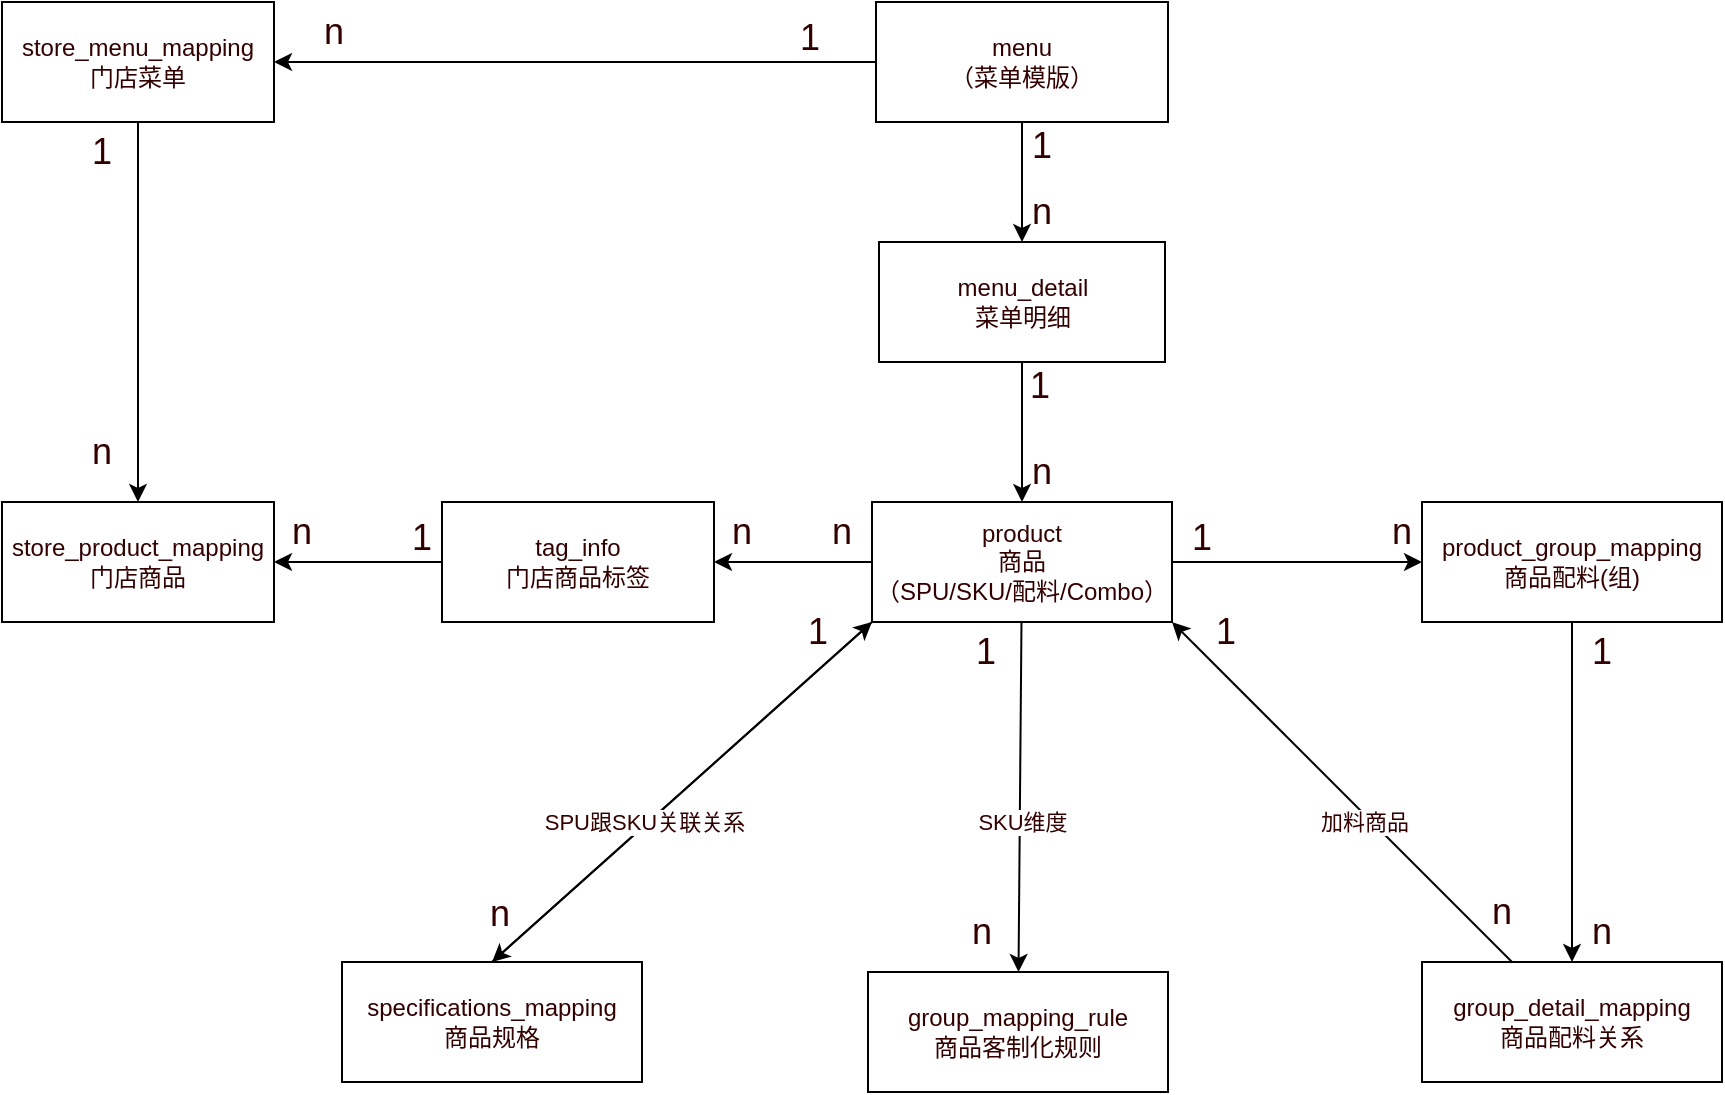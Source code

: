 <mxfile version="24.2.5" type="device">
  <diagram name="第 1 页" id="oBcrGgGN7dQUP7f7lFZE">
    <mxGraphModel dx="1026" dy="658" grid="1" gridSize="10" guides="1" tooltips="1" connect="1" arrows="1" fold="1" page="1" pageScale="1" pageWidth="827" pageHeight="1169" math="0" shadow="0">
      <root>
        <mxCell id="0" />
        <mxCell id="1" parent="0" />
        <mxCell id="vduWpeHvAfFRUZzbFIXc-14" style="rounded=0;orthogonalLoop=1;jettySize=auto;html=1;exitX=0;exitY=1;exitDx=0;exitDy=0;entryX=0.5;entryY=0;entryDx=0;entryDy=0;fontColor=#330000;" parent="1" source="vduWpeHvAfFRUZzbFIXc-1" target="vduWpeHvAfFRUZzbFIXc-10" edge="1">
          <mxGeometry relative="1" as="geometry">
            <mxPoint x="339.634" y="525" as="targetPoint" />
          </mxGeometry>
        </mxCell>
        <mxCell id="vduWpeHvAfFRUZzbFIXc-15" style="rounded=0;orthogonalLoop=1;jettySize=auto;html=1;fontColor=#330000;" parent="1" source="vduWpeHvAfFRUZzbFIXc-1" target="vduWpeHvAfFRUZzbFIXc-11" edge="1">
          <mxGeometry relative="1" as="geometry" />
        </mxCell>
        <mxCell id="vduWpeHvAfFRUZzbFIXc-16" value="SKU维度" style="edgeLabel;html=1;align=center;verticalAlign=middle;resizable=0;points=[];fontColor=#330000;" parent="vduWpeHvAfFRUZzbFIXc-15" vertex="1" connectable="0">
          <mxGeometry x="-0.209" y="2" relative="1" as="geometry">
            <mxPoint x="-1" y="31" as="offset" />
          </mxGeometry>
        </mxCell>
        <mxCell id="vduWpeHvAfFRUZzbFIXc-17" style="edgeStyle=orthogonalEdgeStyle;rounded=0;orthogonalLoop=1;jettySize=auto;html=1;entryX=0;entryY=0.5;entryDx=0;entryDy=0;fontColor=#330000;" parent="1" source="vduWpeHvAfFRUZzbFIXc-1" target="vduWpeHvAfFRUZzbFIXc-4" edge="1">
          <mxGeometry relative="1" as="geometry" />
        </mxCell>
        <mxCell id="vduWpeHvAfFRUZzbFIXc-33" style="edgeStyle=orthogonalEdgeStyle;rounded=0;orthogonalLoop=1;jettySize=auto;html=1;entryX=1;entryY=0.5;entryDx=0;entryDy=0;fontColor=#330000;" parent="1" source="vduWpeHvAfFRUZzbFIXc-1" target="vduWpeHvAfFRUZzbFIXc-32" edge="1">
          <mxGeometry relative="1" as="geometry" />
        </mxCell>
        <mxCell id="vduWpeHvAfFRUZzbFIXc-1" value="product&lt;div&gt;商品&lt;/div&gt;&lt;div&gt;（SPU/SKU/配料/Combo）&lt;/div&gt;" style="rounded=0;whiteSpace=wrap;html=1;fontColor=#330000;" parent="1" vertex="1">
          <mxGeometry x="525" y="290" width="150" height="60" as="geometry" />
        </mxCell>
        <mxCell id="vduWpeHvAfFRUZzbFIXc-18" style="edgeStyle=orthogonalEdgeStyle;rounded=0;orthogonalLoop=1;jettySize=auto;html=1;fontColor=#330000;" parent="1" source="vduWpeHvAfFRUZzbFIXc-2" target="vduWpeHvAfFRUZzbFIXc-9" edge="1">
          <mxGeometry relative="1" as="geometry" />
        </mxCell>
        <mxCell id="vduWpeHvAfFRUZzbFIXc-19" style="edgeStyle=orthogonalEdgeStyle;rounded=0;orthogonalLoop=1;jettySize=auto;html=1;entryX=0.5;entryY=0;entryDx=0;entryDy=0;fontColor=#330000;" parent="1" source="vduWpeHvAfFRUZzbFIXc-2" target="vduWpeHvAfFRUZzbFIXc-8" edge="1">
          <mxGeometry relative="1" as="geometry" />
        </mxCell>
        <mxCell id="vduWpeHvAfFRUZzbFIXc-2" value="menu&lt;div&gt;（菜单模版）&lt;/div&gt;" style="rounded=0;whiteSpace=wrap;html=1;fontColor=#330000;" parent="1" vertex="1">
          <mxGeometry x="527" y="40" width="146" height="60" as="geometry" />
        </mxCell>
        <mxCell id="vduWpeHvAfFRUZzbFIXc-24" style="edgeStyle=orthogonalEdgeStyle;rounded=0;orthogonalLoop=1;jettySize=auto;html=1;fontColor=#330000;" parent="1" source="vduWpeHvAfFRUZzbFIXc-4" target="vduWpeHvAfFRUZzbFIXc-23" edge="1">
          <mxGeometry relative="1" as="geometry" />
        </mxCell>
        <mxCell id="vduWpeHvAfFRUZzbFIXc-4" value="product_group_mapping&lt;div&gt;商品配料(组)&lt;/div&gt;" style="rounded=0;whiteSpace=wrap;html=1;fontColor=#330000;" parent="1" vertex="1">
          <mxGeometry x="800" y="290" width="150" height="60" as="geometry" />
        </mxCell>
        <mxCell id="vduWpeHvAfFRUZzbFIXc-20" style="rounded=0;orthogonalLoop=1;jettySize=auto;html=1;entryX=0.5;entryY=0;entryDx=0;entryDy=0;exitX=0.5;exitY=1;exitDx=0;exitDy=0;fontColor=#330000;" parent="1" source="vduWpeHvAfFRUZzbFIXc-8" target="vduWpeHvAfFRUZzbFIXc-1" edge="1">
          <mxGeometry relative="1" as="geometry" />
        </mxCell>
        <mxCell id="vduWpeHvAfFRUZzbFIXc-8" value="menu_detail&lt;div&gt;菜单明细&lt;/div&gt;" style="rounded=0;whiteSpace=wrap;html=1;fontColor=#330000;" parent="1" vertex="1">
          <mxGeometry x="528.5" y="160" width="143" height="60" as="geometry" />
        </mxCell>
        <mxCell id="vduWpeHvAfFRUZzbFIXc-29" style="edgeStyle=orthogonalEdgeStyle;rounded=0;orthogonalLoop=1;jettySize=auto;html=1;entryX=0.5;entryY=0;entryDx=0;entryDy=0;fontColor=#330000;" parent="1" source="vduWpeHvAfFRUZzbFIXc-9" target="vduWpeHvAfFRUZzbFIXc-12" edge="1">
          <mxGeometry relative="1" as="geometry" />
        </mxCell>
        <mxCell id="vduWpeHvAfFRUZzbFIXc-9" value="store_menu_mapping&lt;div&gt;门店菜单&lt;/div&gt;" style="rounded=0;whiteSpace=wrap;html=1;fontColor=#330000;" parent="1" vertex="1">
          <mxGeometry x="90" y="40" width="136" height="60" as="geometry" />
        </mxCell>
        <mxCell id="vduWpeHvAfFRUZzbFIXc-22" style="rounded=0;orthogonalLoop=1;jettySize=auto;html=1;exitX=0.5;exitY=0;exitDx=0;exitDy=0;entryX=0;entryY=1;entryDx=0;entryDy=0;fontColor=#330000;" parent="1" source="vduWpeHvAfFRUZzbFIXc-10" target="vduWpeHvAfFRUZzbFIXc-1" edge="1">
          <mxGeometry relative="1" as="geometry">
            <mxPoint x="600" y="350" as="targetPoint" />
            <mxPoint x="339.634" y="525" as="sourcePoint" />
          </mxGeometry>
        </mxCell>
        <mxCell id="vduWpeHvAfFRUZzbFIXc-27" value="SPU跟SKU关联关系" style="edgeLabel;html=1;align=center;verticalAlign=middle;resizable=0;points=[];fontColor=#330000;" parent="vduWpeHvAfFRUZzbFIXc-22" vertex="1" connectable="0">
          <mxGeometry x="-0.215" y="-2" relative="1" as="geometry">
            <mxPoint y="-5" as="offset" />
          </mxGeometry>
        </mxCell>
        <mxCell id="vduWpeHvAfFRUZzbFIXc-10" value="specifications_mapping&lt;div&gt;商品规格&lt;/div&gt;" style="rounded=0;whiteSpace=wrap;html=1;fontColor=#330000;" parent="1" vertex="1">
          <mxGeometry x="260" y="520" width="150" height="60" as="geometry" />
        </mxCell>
        <mxCell id="vduWpeHvAfFRUZzbFIXc-11" value="group_mapping_rule&lt;div&gt;商品客制化规则&lt;/div&gt;" style="rounded=0;whiteSpace=wrap;html=1;fontColor=#330000;" parent="1" vertex="1">
          <mxGeometry x="523" y="525" width="150" height="60" as="geometry" />
        </mxCell>
        <mxCell id="vduWpeHvAfFRUZzbFIXc-12" value="store_product_mapping&lt;div&gt;门店商品&lt;/div&gt;" style="rounded=0;whiteSpace=wrap;html=1;fontColor=#330000;" parent="1" vertex="1">
          <mxGeometry x="90" y="290" width="136" height="60" as="geometry" />
        </mxCell>
        <mxCell id="vduWpeHvAfFRUZzbFIXc-25" style="rounded=0;orthogonalLoop=1;jettySize=auto;html=1;entryX=1;entryY=1;entryDx=0;entryDy=0;fontColor=#330000;" parent="1" source="vduWpeHvAfFRUZzbFIXc-23" target="vduWpeHvAfFRUZzbFIXc-1" edge="1">
          <mxGeometry relative="1" as="geometry" />
        </mxCell>
        <mxCell id="vduWpeHvAfFRUZzbFIXc-28" value="加料商品" style="edgeLabel;html=1;align=center;verticalAlign=middle;resizable=0;points=[];fontColor=#330000;" parent="vduWpeHvAfFRUZzbFIXc-25" vertex="1" connectable="0">
          <mxGeometry x="0.029" y="-1" relative="1" as="geometry">
            <mxPoint x="12" y="18" as="offset" />
          </mxGeometry>
        </mxCell>
        <mxCell id="vduWpeHvAfFRUZzbFIXc-23" value="group_detail_mapping&lt;div&gt;商品配料关系&lt;/div&gt;" style="rounded=0;whiteSpace=wrap;html=1;fontColor=#330000;" parent="1" vertex="1">
          <mxGeometry x="800" y="520" width="150" height="60" as="geometry" />
        </mxCell>
        <mxCell id="vduWpeHvAfFRUZzbFIXc-34" style="edgeStyle=orthogonalEdgeStyle;rounded=0;orthogonalLoop=1;jettySize=auto;html=1;entryX=1;entryY=0.5;entryDx=0;entryDy=0;fontColor=#330000;" parent="1" source="vduWpeHvAfFRUZzbFIXc-32" target="vduWpeHvAfFRUZzbFIXc-12" edge="1">
          <mxGeometry relative="1" as="geometry" />
        </mxCell>
        <mxCell id="vduWpeHvAfFRUZzbFIXc-32" value="&lt;div&gt;tag_info&lt;/div&gt;&lt;div&gt;门店商品标签&lt;/div&gt;" style="rounded=0;whiteSpace=wrap;html=1;fontColor=#330000;" parent="1" vertex="1">
          <mxGeometry x="310" y="290" width="136" height="60" as="geometry" />
        </mxCell>
        <mxCell id="inzvdbJg-HQJK7FniWFo-1" value="&lt;font style=&quot;font-size: 18px;&quot;&gt;1&lt;/font&gt;" style="text;html=1;align=center;verticalAlign=middle;whiteSpace=wrap;rounded=0;fontColor=#330000;fontSize=18;" vertex="1" parent="1">
          <mxGeometry x="464" y="43" width="60" height="30" as="geometry" />
        </mxCell>
        <mxCell id="inzvdbJg-HQJK7FniWFo-6" value="&lt;font style=&quot;font-size: 18px;&quot;&gt;n&lt;/font&gt;" style="text;html=1;align=center;verticalAlign=middle;whiteSpace=wrap;rounded=0;fontColor=#330000;fontSize=18;" vertex="1" parent="1">
          <mxGeometry x="226" y="40" width="60" height="30" as="geometry" />
        </mxCell>
        <mxCell id="inzvdbJg-HQJK7FniWFo-7" value="&lt;font style=&quot;font-size: 18px;&quot;&gt;1&lt;/font&gt;" style="text;html=1;align=center;verticalAlign=middle;whiteSpace=wrap;rounded=0;fontColor=#330000;fontSize=18;" vertex="1" parent="1">
          <mxGeometry x="110" y="100" width="60" height="30" as="geometry" />
        </mxCell>
        <mxCell id="inzvdbJg-HQJK7FniWFo-8" value="&lt;font style=&quot;font-size: 18px;&quot;&gt;n&lt;/font&gt;" style="text;html=1;align=center;verticalAlign=middle;whiteSpace=wrap;rounded=0;fontColor=#330000;fontSize=18;" vertex="1" parent="1">
          <mxGeometry x="110" y="250" width="60" height="30" as="geometry" />
        </mxCell>
        <mxCell id="inzvdbJg-HQJK7FniWFo-10" value="&lt;font style=&quot;font-size: 18px;&quot;&gt;n&lt;/font&gt;" style="text;html=1;align=center;verticalAlign=middle;whiteSpace=wrap;rounded=0;fontColor=#330000;fontSize=18;" vertex="1" parent="1">
          <mxGeometry x="210" y="290" width="60" height="30" as="geometry" />
        </mxCell>
        <mxCell id="inzvdbJg-HQJK7FniWFo-11" value="&lt;font style=&quot;font-size: 18px;&quot;&gt;1&lt;/font&gt;" style="text;html=1;align=center;verticalAlign=middle;whiteSpace=wrap;rounded=0;fontColor=#330000;fontSize=18;" vertex="1" parent="1">
          <mxGeometry x="270" y="293" width="60" height="30" as="geometry" />
        </mxCell>
        <mxCell id="inzvdbJg-HQJK7FniWFo-12" value="&lt;font style=&quot;font-size: 18px;&quot;&gt;1&lt;/font&gt;" style="text;html=1;align=center;verticalAlign=middle;whiteSpace=wrap;rounded=0;fontColor=#330000;fontSize=18;" vertex="1" parent="1">
          <mxGeometry x="468" y="340" width="60" height="30" as="geometry" />
        </mxCell>
        <mxCell id="inzvdbJg-HQJK7FniWFo-13" value="&lt;font style=&quot;font-size: 18px;&quot;&gt;n&lt;/font&gt;" style="text;html=1;align=center;verticalAlign=middle;whiteSpace=wrap;rounded=0;fontColor=#330000;fontSize=18;" vertex="1" parent="1">
          <mxGeometry x="309" y="481" width="60" height="30" as="geometry" />
        </mxCell>
        <mxCell id="inzvdbJg-HQJK7FniWFo-14" value="&lt;font style=&quot;font-size: 18px;&quot;&gt;1&lt;/font&gt;" style="text;html=1;align=center;verticalAlign=middle;whiteSpace=wrap;rounded=0;fontColor=#330000;fontSize=18;" vertex="1" parent="1">
          <mxGeometry x="552" y="350" width="60" height="30" as="geometry" />
        </mxCell>
        <mxCell id="inzvdbJg-HQJK7FniWFo-15" value="&lt;font style=&quot;font-size: 18px;&quot;&gt;n&lt;/font&gt;" style="text;html=1;align=center;verticalAlign=middle;whiteSpace=wrap;rounded=0;fontColor=#330000;fontSize=18;" vertex="1" parent="1">
          <mxGeometry x="550" y="490" width="60" height="30" as="geometry" />
        </mxCell>
        <mxCell id="inzvdbJg-HQJK7FniWFo-16" value="&lt;font style=&quot;font-size: 18px;&quot;&gt;1&lt;/font&gt;" style="text;html=1;align=center;verticalAlign=middle;whiteSpace=wrap;rounded=0;fontColor=#330000;fontSize=18;" vertex="1" parent="1">
          <mxGeometry x="671.5" y="340" width="60" height="30" as="geometry" />
        </mxCell>
        <mxCell id="inzvdbJg-HQJK7FniWFo-17" value="&lt;font style=&quot;font-size: 18px;&quot;&gt;n&lt;/font&gt;" style="text;html=1;align=center;verticalAlign=middle;whiteSpace=wrap;rounded=0;fontColor=#330000;fontSize=18;" vertex="1" parent="1">
          <mxGeometry x="810" y="480" width="60" height="30" as="geometry" />
        </mxCell>
        <mxCell id="inzvdbJg-HQJK7FniWFo-18" value="&lt;font style=&quot;font-size: 18px;&quot;&gt;1&lt;/font&gt;" style="text;html=1;align=center;verticalAlign=middle;whiteSpace=wrap;rounded=0;fontColor=#330000;fontSize=18;" vertex="1" parent="1">
          <mxGeometry x="860" y="350" width="60" height="30" as="geometry" />
        </mxCell>
        <mxCell id="inzvdbJg-HQJK7FniWFo-19" value="&lt;font style=&quot;font-size: 18px;&quot;&gt;n&lt;/font&gt;" style="text;html=1;align=center;verticalAlign=middle;whiteSpace=wrap;rounded=0;fontColor=#330000;fontSize=18;" vertex="1" parent="1">
          <mxGeometry x="860" y="490" width="60" height="30" as="geometry" />
        </mxCell>
        <mxCell id="inzvdbJg-HQJK7FniWFo-20" value="&lt;font style=&quot;font-size: 18px;&quot;&gt;1&lt;/font&gt;" style="text;html=1;align=center;verticalAlign=middle;whiteSpace=wrap;rounded=0;fontColor=#330000;fontSize=18;" vertex="1" parent="1">
          <mxGeometry x="580" y="97" width="60" height="30" as="geometry" />
        </mxCell>
        <mxCell id="inzvdbJg-HQJK7FniWFo-21" value="&lt;font style=&quot;font-size: 18px;&quot;&gt;n&lt;/font&gt;" style="text;html=1;align=center;verticalAlign=middle;whiteSpace=wrap;rounded=0;fontColor=#330000;fontSize=18;" vertex="1" parent="1">
          <mxGeometry x="580" y="130" width="60" height="30" as="geometry" />
        </mxCell>
        <mxCell id="inzvdbJg-HQJK7FniWFo-22" value="&lt;font style=&quot;font-size: 18px;&quot;&gt;1&lt;/font&gt;" style="text;html=1;align=center;verticalAlign=middle;whiteSpace=wrap;rounded=0;fontColor=#330000;fontSize=18;" vertex="1" parent="1">
          <mxGeometry x="579" y="217" width="60" height="30" as="geometry" />
        </mxCell>
        <mxCell id="inzvdbJg-HQJK7FniWFo-23" value="&lt;font style=&quot;font-size: 18px;&quot;&gt;n&lt;/font&gt;" style="text;html=1;align=center;verticalAlign=middle;whiteSpace=wrap;rounded=0;fontColor=#330000;fontSize=18;" vertex="1" parent="1">
          <mxGeometry x="580" y="260" width="60" height="30" as="geometry" />
        </mxCell>
        <mxCell id="inzvdbJg-HQJK7FniWFo-24" value="&lt;font style=&quot;font-size: 18px;&quot;&gt;n&lt;/font&gt;" style="text;html=1;align=center;verticalAlign=middle;whiteSpace=wrap;rounded=0;fontColor=#330000;fontSize=18;" vertex="1" parent="1">
          <mxGeometry x="430" y="290" width="60" height="30" as="geometry" />
        </mxCell>
        <mxCell id="inzvdbJg-HQJK7FniWFo-25" value="&lt;font style=&quot;font-size: 18px;&quot;&gt;n&lt;/font&gt;" style="text;html=1;align=center;verticalAlign=middle;whiteSpace=wrap;rounded=0;fontColor=#330000;fontSize=18;" vertex="1" parent="1">
          <mxGeometry x="480" y="290" width="60" height="30" as="geometry" />
        </mxCell>
        <mxCell id="inzvdbJg-HQJK7FniWFo-26" value="&lt;font style=&quot;font-size: 18px;&quot;&gt;1&lt;/font&gt;" style="text;html=1;align=center;verticalAlign=middle;whiteSpace=wrap;rounded=0;fontColor=#330000;fontSize=18;" vertex="1" parent="1">
          <mxGeometry x="660" y="293" width="60" height="30" as="geometry" />
        </mxCell>
        <mxCell id="inzvdbJg-HQJK7FniWFo-27" value="&lt;font style=&quot;font-size: 18px;&quot;&gt;n&lt;/font&gt;" style="text;html=1;align=center;verticalAlign=middle;whiteSpace=wrap;rounded=0;fontColor=#330000;fontSize=18;" vertex="1" parent="1">
          <mxGeometry x="760" y="290" width="60" height="30" as="geometry" />
        </mxCell>
      </root>
    </mxGraphModel>
  </diagram>
</mxfile>
